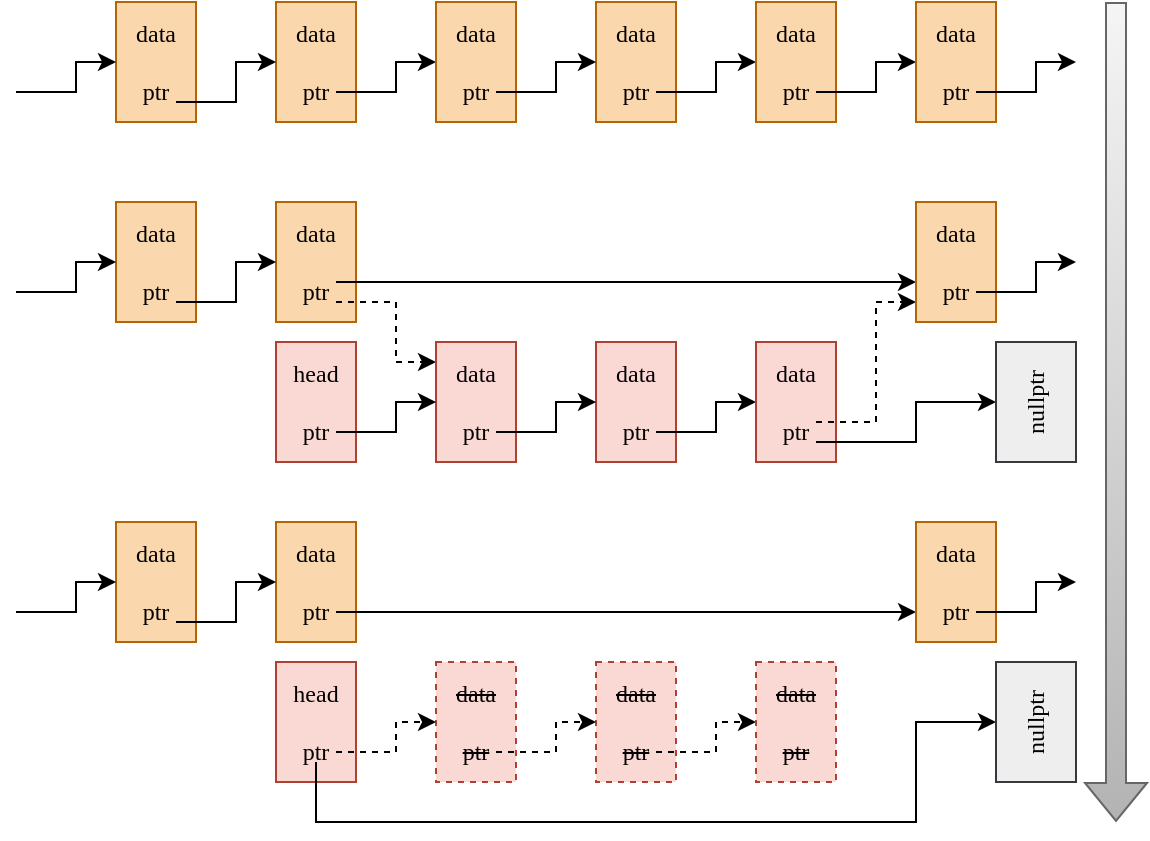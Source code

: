 <mxfile version="22.1.16" type="device">
  <diagram name="Page-1" id="W6wwgODH2DVGgfq05W44">
    <mxGraphModel dx="888" dy="610" grid="1" gridSize="10" guides="1" tooltips="1" connect="1" arrows="1" fold="1" page="1" pageScale="1" pageWidth="850" pageHeight="1100" math="0" shadow="0">
      <root>
        <mxCell id="0" />
        <mxCell id="1" parent="0" />
        <mxCell id="HT6FFEnJcq3_ODHgfI4c-17" value="data&lt;br&gt;&lt;br&gt;ptr" style="rounded=0;whiteSpace=wrap;html=1;fillColor=#fad7ac;strokeColor=#b46504;fontFamily=consolas;" parent="1" vertex="1">
          <mxGeometry x="280" y="320" width="40" height="60" as="geometry" />
        </mxCell>
        <mxCell id="HT6FFEnJcq3_ODHgfI4c-18" style="edgeStyle=orthogonalEdgeStyle;rounded=0;orthogonalLoop=1;jettySize=auto;html=1;exitX=0.75;exitY=0.75;exitDx=0;exitDy=0;exitPerimeter=0;" parent="1" source="HT6FFEnJcq3_ODHgfI4c-17" target="HT6FFEnJcq3_ODHgfI4c-19" edge="1">
          <mxGeometry relative="1" as="geometry">
            <Array as="points" />
          </mxGeometry>
        </mxCell>
        <mxCell id="HT6FFEnJcq3_ODHgfI4c-19" value="data&lt;br&gt;&lt;br&gt;ptr" style="rounded=0;whiteSpace=wrap;html=1;fillColor=#fad7ac;strokeColor=#b46504;fontFamily=consolas;" parent="1" vertex="1">
          <mxGeometry x="360" y="320" width="40" height="60" as="geometry" />
        </mxCell>
        <mxCell id="HT6FFEnJcq3_ODHgfI4c-20" value="data&lt;br&gt;&lt;br&gt;ptr" style="rounded=0;whiteSpace=wrap;html=1;fillColor=#fad7ac;strokeColor=#b46504;fontFamily=consolas;" parent="1" vertex="1">
          <mxGeometry x="440" y="320" width="40" height="60" as="geometry" />
        </mxCell>
        <mxCell id="HT6FFEnJcq3_ODHgfI4c-21" style="edgeStyle=orthogonalEdgeStyle;rounded=0;orthogonalLoop=1;jettySize=auto;html=1;exitX=0.75;exitY=0.75;exitDx=0;exitDy=0;exitPerimeter=0;" parent="1" source="HT6FFEnJcq3_ODHgfI4c-20" target="HT6FFEnJcq3_ODHgfI4c-29" edge="1">
          <mxGeometry relative="1" as="geometry">
            <Array as="points">
              <mxPoint x="500" y="365" />
              <mxPoint x="500" y="350" />
            </Array>
          </mxGeometry>
        </mxCell>
        <mxCell id="HT6FFEnJcq3_ODHgfI4c-22" style="edgeStyle=orthogonalEdgeStyle;rounded=0;orthogonalLoop=1;jettySize=auto;html=1;exitX=0.75;exitY=0.75;exitDx=0;exitDy=0;exitPerimeter=0;entryX=0;entryY=0.5;entryDx=0;entryDy=0;" parent="1" source="HT6FFEnJcq3_ODHgfI4c-19" target="HT6FFEnJcq3_ODHgfI4c-20" edge="1">
          <mxGeometry relative="1" as="geometry">
            <mxPoint x="390" y="295" as="sourcePoint" />
            <mxPoint x="440" y="280" as="targetPoint" />
            <Array as="points">
              <mxPoint x="420" y="365" />
              <mxPoint x="420" y="350" />
            </Array>
          </mxGeometry>
        </mxCell>
        <mxCell id="HT6FFEnJcq3_ODHgfI4c-24" value="data&lt;br&gt;&lt;br&gt;ptr" style="rounded=0;whiteSpace=wrap;html=1;fillColor=#fad7ac;strokeColor=#b46504;fontFamily=consolas;" parent="1" vertex="1">
          <mxGeometry x="200" y="320" width="40" height="60" as="geometry" />
        </mxCell>
        <mxCell id="HT6FFEnJcq3_ODHgfI4c-25" style="edgeStyle=orthogonalEdgeStyle;rounded=0;orthogonalLoop=1;jettySize=auto;html=1;exitX=0.75;exitY=0.833;exitDx=0;exitDy=0;exitPerimeter=0;" parent="1" source="HT6FFEnJcq3_ODHgfI4c-24" target="HT6FFEnJcq3_ODHgfI4c-17" edge="1">
          <mxGeometry relative="1" as="geometry">
            <Array as="points">
              <mxPoint x="260" y="370" />
              <mxPoint x="260" y="350" />
            </Array>
            <mxPoint x="250" y="370" as="sourcePoint" />
          </mxGeometry>
        </mxCell>
        <mxCell id="HT6FFEnJcq3_ODHgfI4c-27" style="edgeStyle=orthogonalEdgeStyle;rounded=0;orthogonalLoop=1;jettySize=auto;html=1;exitX=0.75;exitY=0.75;exitDx=0;exitDy=0;exitPerimeter=0;" parent="1" target="HT6FFEnJcq3_ODHgfI4c-24" edge="1">
          <mxGeometry relative="1" as="geometry">
            <mxPoint x="150" y="365" as="sourcePoint" />
            <mxPoint x="200" y="350" as="targetPoint" />
            <Array as="points">
              <mxPoint x="180" y="365" />
              <mxPoint x="180" y="350" />
            </Array>
          </mxGeometry>
        </mxCell>
        <mxCell id="HT6FFEnJcq3_ODHgfI4c-29" value="data&lt;br&gt;&lt;br&gt;ptr" style="rounded=0;whiteSpace=wrap;html=1;fillColor=#fad7ac;strokeColor=#b46504;fontFamily=consolas;" parent="1" vertex="1">
          <mxGeometry x="520" y="320" width="40" height="60" as="geometry" />
        </mxCell>
        <mxCell id="HT6FFEnJcq3_ODHgfI4c-30" style="edgeStyle=orthogonalEdgeStyle;rounded=0;orthogonalLoop=1;jettySize=auto;html=1;exitX=0.75;exitY=0.75;exitDx=0;exitDy=0;exitPerimeter=0;" parent="1" source="HT6FFEnJcq3_ODHgfI4c-29" target="HT6FFEnJcq3_ODHgfI4c-31" edge="1">
          <mxGeometry relative="1" as="geometry">
            <Array as="points" />
          </mxGeometry>
        </mxCell>
        <mxCell id="HT6FFEnJcq3_ODHgfI4c-31" value="data&lt;br&gt;&lt;br&gt;ptr" style="rounded=0;whiteSpace=wrap;html=1;fillColor=#fad7ac;strokeColor=#b46504;fontFamily=consolas;" parent="1" vertex="1">
          <mxGeometry x="600" y="320" width="40" height="60" as="geometry" />
        </mxCell>
        <mxCell id="HT6FFEnJcq3_ODHgfI4c-32" style="edgeStyle=orthogonalEdgeStyle;rounded=0;orthogonalLoop=1;jettySize=auto;html=1;exitX=0.75;exitY=0.75;exitDx=0;exitDy=0;exitPerimeter=0;" parent="1" edge="1">
          <mxGeometry relative="1" as="geometry">
            <mxPoint x="630" y="365" as="sourcePoint" />
            <mxPoint x="680" y="350" as="targetPoint" />
            <Array as="points">
              <mxPoint x="660" y="365" />
              <mxPoint x="660" y="350" />
            </Array>
          </mxGeometry>
        </mxCell>
        <mxCell id="HT6FFEnJcq3_ODHgfI4c-34" value="data&lt;br&gt;&lt;br&gt;ptr" style="rounded=0;whiteSpace=wrap;html=1;fillColor=#fad7ac;strokeColor=#b46504;fontFamily=consolas;" parent="1" vertex="1">
          <mxGeometry x="280" y="420" width="40" height="60" as="geometry" />
        </mxCell>
        <mxCell id="HT6FFEnJcq3_ODHgfI4c-47" style="edgeStyle=orthogonalEdgeStyle;rounded=0;orthogonalLoop=1;jettySize=auto;html=1;exitX=0.75;exitY=0.667;exitDx=0;exitDy=0;exitPerimeter=0;" parent="1" source="HT6FFEnJcq3_ODHgfI4c-34" target="HT6FFEnJcq3_ODHgfI4c-45" edge="1">
          <mxGeometry relative="1" as="geometry">
            <Array as="points">
              <mxPoint x="530" y="460" />
              <mxPoint x="530" y="460" />
            </Array>
          </mxGeometry>
        </mxCell>
        <mxCell id="HT6FFEnJcq3_ODHgfI4c-35" style="edgeStyle=orthogonalEdgeStyle;rounded=0;orthogonalLoop=1;jettySize=auto;html=1;dashed=1;exitX=0.75;exitY=0.833;exitDx=0;exitDy=0;exitPerimeter=0;" parent="1" source="HT6FFEnJcq3_ODHgfI4c-34" target="HT6FFEnJcq3_ODHgfI4c-36" edge="1">
          <mxGeometry relative="1" as="geometry">
            <Array as="points">
              <mxPoint x="340" y="470" />
              <mxPoint x="340" y="500" />
            </Array>
            <mxPoint x="340" y="470" as="sourcePoint" />
          </mxGeometry>
        </mxCell>
        <mxCell id="HT6FFEnJcq3_ODHgfI4c-36" value="data&lt;br&gt;&lt;br&gt;ptr" style="rounded=0;whiteSpace=wrap;html=1;fillColor=#fad9d5;strokeColor=#ae4132;fontFamily=consolas;" parent="1" vertex="1">
          <mxGeometry x="360" y="490" width="40" height="60" as="geometry" />
        </mxCell>
        <mxCell id="HT6FFEnJcq3_ODHgfI4c-37" value="data&lt;br&gt;&lt;br&gt;ptr" style="rounded=0;whiteSpace=wrap;html=1;fillColor=#fad9d5;strokeColor=#ae4132;fontFamily=consolas;" parent="1" vertex="1">
          <mxGeometry x="440" y="490" width="40" height="60" as="geometry" />
        </mxCell>
        <mxCell id="HT6FFEnJcq3_ODHgfI4c-38" style="edgeStyle=orthogonalEdgeStyle;rounded=0;orthogonalLoop=1;jettySize=auto;html=1;exitX=0.75;exitY=0.75;exitDx=0;exitDy=0;exitPerimeter=0;" parent="1" source="HT6FFEnJcq3_ODHgfI4c-37" target="HT6FFEnJcq3_ODHgfI4c-43" edge="1">
          <mxGeometry relative="1" as="geometry">
            <Array as="points">
              <mxPoint x="500" y="535" />
              <mxPoint x="500" y="520" />
            </Array>
          </mxGeometry>
        </mxCell>
        <mxCell id="HT6FFEnJcq3_ODHgfI4c-39" style="edgeStyle=orthogonalEdgeStyle;rounded=0;orthogonalLoop=1;jettySize=auto;html=1;exitX=0.75;exitY=0.75;exitDx=0;exitDy=0;exitPerimeter=0;entryX=0;entryY=0.5;entryDx=0;entryDy=0;" parent="1" source="HT6FFEnJcq3_ODHgfI4c-36" target="HT6FFEnJcq3_ODHgfI4c-37" edge="1">
          <mxGeometry relative="1" as="geometry">
            <mxPoint x="390" y="465" as="sourcePoint" />
            <mxPoint x="440" y="450" as="targetPoint" />
            <Array as="points">
              <mxPoint x="420" y="535" />
              <mxPoint x="420" y="520" />
            </Array>
          </mxGeometry>
        </mxCell>
        <mxCell id="HT6FFEnJcq3_ODHgfI4c-40" value="data&lt;br&gt;&lt;br&gt;ptr" style="rounded=0;whiteSpace=wrap;html=1;fillColor=#fad7ac;strokeColor=#b46504;fontFamily=consolas;" parent="1" vertex="1">
          <mxGeometry x="200" y="420" width="40" height="60" as="geometry" />
        </mxCell>
        <mxCell id="HT6FFEnJcq3_ODHgfI4c-41" style="edgeStyle=orthogonalEdgeStyle;rounded=0;orthogonalLoop=1;jettySize=auto;html=1;exitX=0.75;exitY=0.833;exitDx=0;exitDy=0;exitPerimeter=0;" parent="1" source="HT6FFEnJcq3_ODHgfI4c-40" target="HT6FFEnJcq3_ODHgfI4c-34" edge="1">
          <mxGeometry relative="1" as="geometry">
            <Array as="points">
              <mxPoint x="260" y="470" />
              <mxPoint x="260" y="450" />
            </Array>
            <mxPoint x="250" y="470" as="sourcePoint" />
          </mxGeometry>
        </mxCell>
        <mxCell id="HT6FFEnJcq3_ODHgfI4c-42" style="edgeStyle=orthogonalEdgeStyle;rounded=0;orthogonalLoop=1;jettySize=auto;html=1;exitX=0.75;exitY=0.75;exitDx=0;exitDy=0;exitPerimeter=0;" parent="1" target="HT6FFEnJcq3_ODHgfI4c-40" edge="1">
          <mxGeometry relative="1" as="geometry">
            <mxPoint x="150" y="465" as="sourcePoint" />
            <mxPoint x="200" y="450" as="targetPoint" />
            <Array as="points">
              <mxPoint x="180" y="465" />
              <mxPoint x="180" y="450" />
            </Array>
          </mxGeometry>
        </mxCell>
        <mxCell id="HT6FFEnJcq3_ODHgfI4c-43" value="data&lt;br&gt;&lt;br&gt;ptr" style="rounded=0;whiteSpace=wrap;html=1;fillColor=#fad9d5;strokeColor=#ae4132;fontFamily=consolas;" parent="1" vertex="1">
          <mxGeometry x="520" y="490" width="40" height="60" as="geometry" />
        </mxCell>
        <mxCell id="HT6FFEnJcq3_ODHgfI4c-49" value="" style="edgeStyle=orthogonalEdgeStyle;rounded=0;orthogonalLoop=1;jettySize=auto;html=1;exitX=0.75;exitY=0.833;exitDx=0;exitDy=0;exitPerimeter=0;" parent="1" source="HT6FFEnJcq3_ODHgfI4c-43" target="HT6FFEnJcq3_ODHgfI4c-48" edge="1">
          <mxGeometry relative="1" as="geometry">
            <Array as="points">
              <mxPoint x="600" y="540" />
              <mxPoint x="600" y="520" />
            </Array>
          </mxGeometry>
        </mxCell>
        <mxCell id="HT6FFEnJcq3_ODHgfI4c-44" style="edgeStyle=orthogonalEdgeStyle;rounded=0;orthogonalLoop=1;jettySize=auto;html=1;dashed=1;exitX=0.75;exitY=0.667;exitDx=0;exitDy=0;exitPerimeter=0;" parent="1" source="HT6FFEnJcq3_ODHgfI4c-43" target="HT6FFEnJcq3_ODHgfI4c-45" edge="1">
          <mxGeometry relative="1" as="geometry">
            <Array as="points">
              <mxPoint x="580" y="530" />
              <mxPoint x="580" y="470" />
            </Array>
            <mxPoint x="580" y="540" as="sourcePoint" />
          </mxGeometry>
        </mxCell>
        <mxCell id="HT6FFEnJcq3_ODHgfI4c-45" value="data&lt;br&gt;&lt;br&gt;ptr" style="rounded=0;whiteSpace=wrap;html=1;fillColor=#fad7ac;strokeColor=#b46504;fontFamily=consolas;" parent="1" vertex="1">
          <mxGeometry x="600" y="420" width="40" height="60" as="geometry" />
        </mxCell>
        <mxCell id="HT6FFEnJcq3_ODHgfI4c-46" style="edgeStyle=orthogonalEdgeStyle;rounded=0;orthogonalLoop=1;jettySize=auto;html=1;exitX=0.75;exitY=0.75;exitDx=0;exitDy=0;exitPerimeter=0;" parent="1" edge="1">
          <mxGeometry relative="1" as="geometry">
            <mxPoint x="630" y="465" as="sourcePoint" />
            <mxPoint x="680" y="450" as="targetPoint" />
            <Array as="points">
              <mxPoint x="660" y="465" />
              <mxPoint x="660" y="450" />
            </Array>
          </mxGeometry>
        </mxCell>
        <mxCell id="HT6FFEnJcq3_ODHgfI4c-48" value="nullptr" style="rounded=0;fillColor=#EEEEEE;strokeColor=#36393d;fontFamily=consolas;horizontal=0;fontSize=12;html=1;whiteSpace=wrap;align=center;verticalAlign=middle;labelPosition=center;verticalLabelPosition=middle;fontStyle=0;" parent="1" vertex="1">
          <mxGeometry x="640" y="490" width="40" height="60" as="geometry" />
        </mxCell>
        <mxCell id="qOYWN9N4HNeB269NoZSH-1" value="data&lt;br&gt;&lt;br&gt;ptr" style="rounded=0;whiteSpace=wrap;html=1;fillColor=#fad7ac;strokeColor=#b46504;fontFamily=consolas;" parent="1" vertex="1">
          <mxGeometry x="280" y="580" width="40" height="60" as="geometry" />
        </mxCell>
        <mxCell id="qOYWN9N4HNeB269NoZSH-2" style="edgeStyle=orthogonalEdgeStyle;rounded=0;orthogonalLoop=1;jettySize=auto;html=1;exitX=0.75;exitY=0.75;exitDx=0;exitDy=0;exitPerimeter=0;" parent="1" source="qOYWN9N4HNeB269NoZSH-1" target="qOYWN9N4HNeB269NoZSH-14" edge="1">
          <mxGeometry relative="1" as="geometry">
            <Array as="points">
              <mxPoint x="460" y="625" />
              <mxPoint x="460" y="625" />
            </Array>
            <mxPoint x="310" y="630" as="sourcePoint" />
          </mxGeometry>
        </mxCell>
        <mxCell id="qOYWN9N4HNeB269NoZSH-4" value="&lt;strike&gt;data&lt;br&gt;&lt;br&gt;ptr&lt;/strike&gt;" style="rounded=0;whiteSpace=wrap;html=1;fillColor=#fad9d5;strokeColor=#ae4132;fontFamily=consolas;dashed=1;" parent="1" vertex="1">
          <mxGeometry x="360" y="650" width="40" height="60" as="geometry" />
        </mxCell>
        <mxCell id="qOYWN9N4HNeB269NoZSH-5" value="&lt;strike&gt;data&lt;br&gt;&lt;br&gt;ptr&lt;/strike&gt;" style="rounded=0;whiteSpace=wrap;html=1;fillColor=#fad9d5;strokeColor=#ae4132;fontFamily=consolas;dashed=1;" parent="1" vertex="1">
          <mxGeometry x="440" y="650" width="40" height="60" as="geometry" />
        </mxCell>
        <mxCell id="qOYWN9N4HNeB269NoZSH-6" style="edgeStyle=orthogonalEdgeStyle;rounded=0;orthogonalLoop=1;jettySize=auto;html=1;exitX=0.75;exitY=0.75;exitDx=0;exitDy=0;exitPerimeter=0;dashed=1;" parent="1" source="qOYWN9N4HNeB269NoZSH-5" target="qOYWN9N4HNeB269NoZSH-11" edge="1">
          <mxGeometry relative="1" as="geometry">
            <Array as="points">
              <mxPoint x="500" y="695" />
              <mxPoint x="500" y="680" />
            </Array>
          </mxGeometry>
        </mxCell>
        <mxCell id="qOYWN9N4HNeB269NoZSH-7" style="edgeStyle=orthogonalEdgeStyle;rounded=0;orthogonalLoop=1;jettySize=auto;html=1;exitX=0.75;exitY=0.75;exitDx=0;exitDy=0;exitPerimeter=0;entryX=0;entryY=0.5;entryDx=0;entryDy=0;dashed=1;" parent="1" source="qOYWN9N4HNeB269NoZSH-4" target="qOYWN9N4HNeB269NoZSH-5" edge="1">
          <mxGeometry relative="1" as="geometry">
            <mxPoint x="390" y="625" as="sourcePoint" />
            <mxPoint x="440" y="610" as="targetPoint" />
            <Array as="points">
              <mxPoint x="420" y="695" />
              <mxPoint x="420" y="680" />
            </Array>
          </mxGeometry>
        </mxCell>
        <mxCell id="qOYWN9N4HNeB269NoZSH-8" value="data&lt;br&gt;&lt;br&gt;ptr" style="rounded=0;whiteSpace=wrap;html=1;fillColor=#fad7ac;strokeColor=#b46504;fontFamily=consolas;" parent="1" vertex="1">
          <mxGeometry x="200" y="580" width="40" height="60" as="geometry" />
        </mxCell>
        <mxCell id="qOYWN9N4HNeB269NoZSH-9" style="edgeStyle=orthogonalEdgeStyle;rounded=0;orthogonalLoop=1;jettySize=auto;html=1;exitX=0.75;exitY=0.833;exitDx=0;exitDy=0;exitPerimeter=0;" parent="1" source="qOYWN9N4HNeB269NoZSH-8" target="qOYWN9N4HNeB269NoZSH-1" edge="1">
          <mxGeometry relative="1" as="geometry">
            <Array as="points">
              <mxPoint x="260" y="630" />
              <mxPoint x="260" y="610" />
            </Array>
            <mxPoint x="250" y="630" as="sourcePoint" />
          </mxGeometry>
        </mxCell>
        <mxCell id="qOYWN9N4HNeB269NoZSH-10" style="edgeStyle=orthogonalEdgeStyle;rounded=0;orthogonalLoop=1;jettySize=auto;html=1;exitX=0.75;exitY=0.75;exitDx=0;exitDy=0;exitPerimeter=0;" parent="1" target="qOYWN9N4HNeB269NoZSH-8" edge="1">
          <mxGeometry relative="1" as="geometry">
            <mxPoint x="150" y="625" as="sourcePoint" />
            <mxPoint x="200" y="610" as="targetPoint" />
            <Array as="points">
              <mxPoint x="180" y="625" />
              <mxPoint x="180" y="610" />
            </Array>
          </mxGeometry>
        </mxCell>
        <mxCell id="qOYWN9N4HNeB269NoZSH-11" value="&lt;strike&gt;data&lt;br&gt;&lt;br&gt;ptr&lt;/strike&gt;" style="rounded=0;whiteSpace=wrap;html=1;fillColor=#fad9d5;strokeColor=#ae4132;fontFamily=consolas;dashed=1;" parent="1" vertex="1">
          <mxGeometry x="520" y="650" width="40" height="60" as="geometry" />
        </mxCell>
        <mxCell id="qOYWN9N4HNeB269NoZSH-14" value="data&lt;br&gt;&lt;br&gt;ptr" style="rounded=0;whiteSpace=wrap;html=1;fillColor=#fad7ac;strokeColor=#b46504;fontFamily=consolas;" parent="1" vertex="1">
          <mxGeometry x="600" y="580" width="40" height="60" as="geometry" />
        </mxCell>
        <mxCell id="qOYWN9N4HNeB269NoZSH-15" style="edgeStyle=orthogonalEdgeStyle;rounded=0;orthogonalLoop=1;jettySize=auto;html=1;exitX=0.75;exitY=0.75;exitDx=0;exitDy=0;exitPerimeter=0;" parent="1" edge="1">
          <mxGeometry relative="1" as="geometry">
            <mxPoint x="630" y="625" as="sourcePoint" />
            <mxPoint x="680" y="610" as="targetPoint" />
            <Array as="points">
              <mxPoint x="660" y="625" />
              <mxPoint x="660" y="610" />
            </Array>
          </mxGeometry>
        </mxCell>
        <mxCell id="qOYWN9N4HNeB269NoZSH-17" value="" style="shape=flexArrow;endArrow=classic;html=1;rounded=0;fillColor=#f5f5f5;gradientColor=#b3b3b3;strokeColor=#666666;" parent="1" edge="1">
          <mxGeometry width="50" height="50" relative="1" as="geometry">
            <mxPoint x="700" y="320" as="sourcePoint" />
            <mxPoint x="700" y="730" as="targetPoint" />
          </mxGeometry>
        </mxCell>
        <mxCell id="7FRa14JFVMaBeoP0Eff5-2" value="head&lt;br&gt;&lt;br&gt;ptr" style="rounded=0;whiteSpace=wrap;html=1;fillColor=#fad9d5;strokeColor=#ae4132;fontFamily=consolas;" parent="1" vertex="1">
          <mxGeometry x="280" y="490" width="40" height="60" as="geometry" />
        </mxCell>
        <mxCell id="7FRa14JFVMaBeoP0Eff5-3" value="" style="edgeStyle=orthogonalEdgeStyle;rounded=0;orthogonalLoop=1;jettySize=auto;html=1;exitX=0.75;exitY=0.75;exitDx=0;exitDy=0;exitPerimeter=0;" parent="1" source="7FRa14JFVMaBeoP0Eff5-2" target="HT6FFEnJcq3_ODHgfI4c-36" edge="1">
          <mxGeometry relative="1" as="geometry" />
        </mxCell>
        <mxCell id="7FRa14JFVMaBeoP0Eff5-4" value="head&lt;br&gt;&lt;br&gt;ptr" style="rounded=0;whiteSpace=wrap;html=1;fillColor=#fad9d5;strokeColor=#ae4132;fontFamily=consolas;" parent="1" vertex="1">
          <mxGeometry x="280" y="650" width="40" height="60" as="geometry" />
        </mxCell>
        <mxCell id="7FRa14JFVMaBeoP0Eff5-7" style="edgeStyle=orthogonalEdgeStyle;rounded=0;orthogonalLoop=1;jettySize=auto;html=1;exitX=0.5;exitY=0.833;exitDx=0;exitDy=0;exitPerimeter=0;" parent="1" source="7FRa14JFVMaBeoP0Eff5-4" target="7FRa14JFVMaBeoP0Eff5-6" edge="1">
          <mxGeometry relative="1" as="geometry">
            <Array as="points">
              <mxPoint x="300" y="730" />
              <mxPoint x="600" y="730" />
              <mxPoint x="600" y="680" />
            </Array>
          </mxGeometry>
        </mxCell>
        <mxCell id="7FRa14JFVMaBeoP0Eff5-5" value="" style="edgeStyle=orthogonalEdgeStyle;rounded=0;orthogonalLoop=1;jettySize=auto;html=1;exitX=0.75;exitY=0.75;exitDx=0;exitDy=0;exitPerimeter=0;dashed=1;" parent="1" source="7FRa14JFVMaBeoP0Eff5-4" target="qOYWN9N4HNeB269NoZSH-4" edge="1">
          <mxGeometry relative="1" as="geometry" />
        </mxCell>
        <mxCell id="7FRa14JFVMaBeoP0Eff5-6" value="nullptr" style="rounded=0;fillColor=#EEEEEE;strokeColor=#36393d;fontFamily=consolas;horizontal=0;fontSize=12;html=1;whiteSpace=wrap;align=center;verticalAlign=middle;labelPosition=center;verticalLabelPosition=middle;fontStyle=0;" parent="1" vertex="1">
          <mxGeometry x="640" y="650" width="40" height="60" as="geometry" />
        </mxCell>
      </root>
    </mxGraphModel>
  </diagram>
</mxfile>
